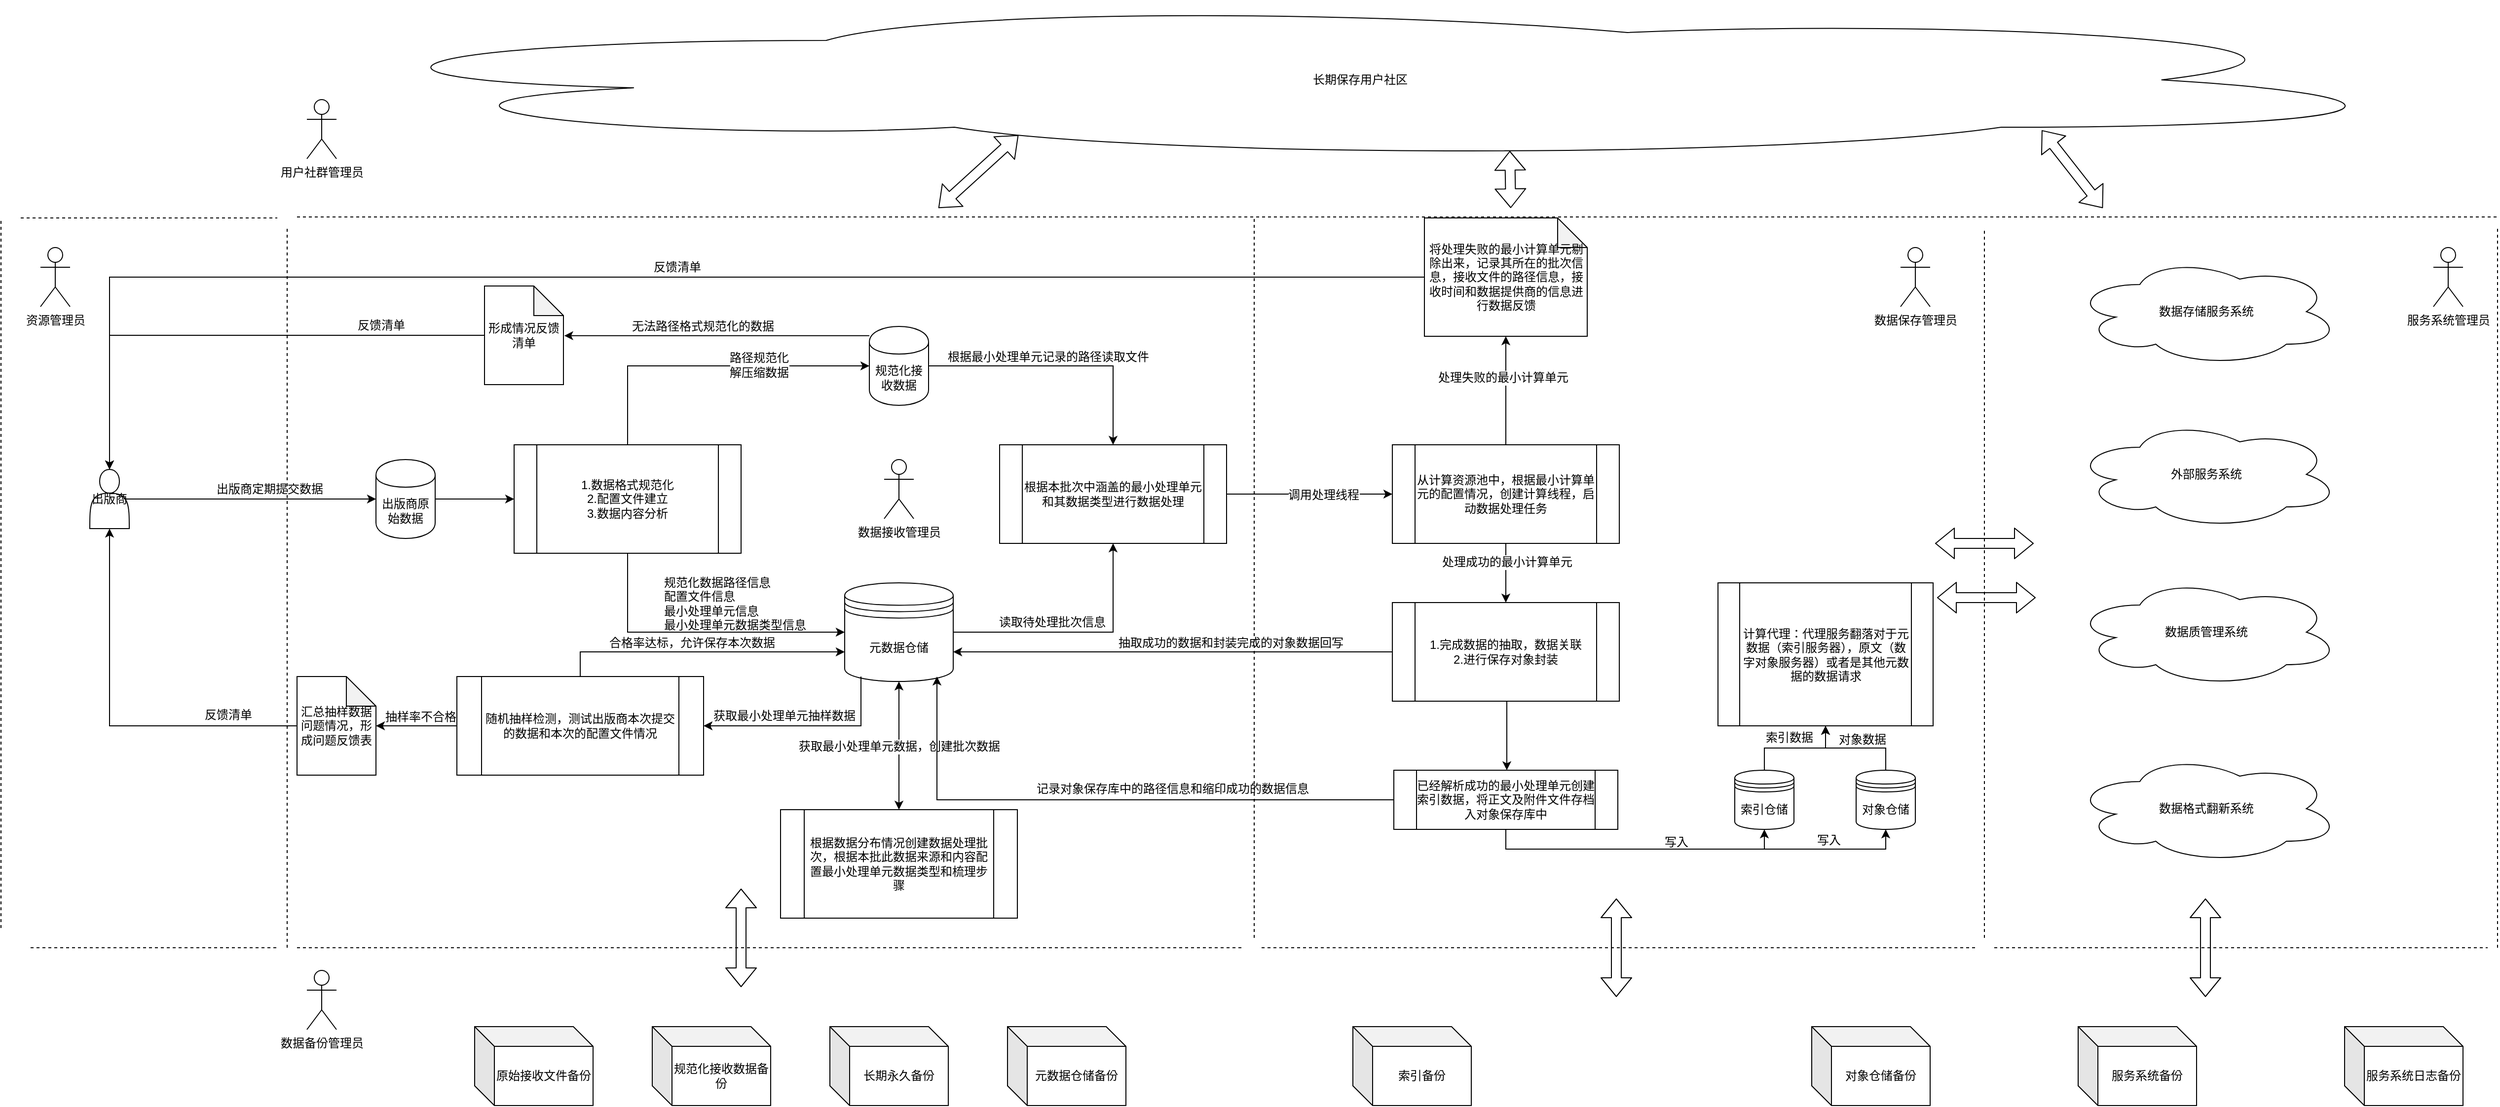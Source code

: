 <mxfile version="10.5.9" type="github"><diagram name="Page-1" id="52a04d89-c75d-2922-d76d-85b35f80e030"><mxGraphModel dx="2371" dy="1324" grid="1" gridSize="10" guides="1" tooltips="1" connect="1" arrows="1" fold="1" page="1" pageScale="1" pageWidth="1100" pageHeight="850" background="#ffffff" math="0" shadow="0"><root><mxCell id="0"/><mxCell id="1" parent="0"/><mxCell id="r3f1JgpF-b6eBr92PvhH-5" value="" style="edgeStyle=orthogonalEdgeStyle;rounded=0;orthogonalLoop=1;jettySize=auto;html=1;entryX=0;entryY=0.5;entryDx=0;entryDy=0;exitX=1;exitY=0.5;exitDx=0;exitDy=0;" edge="1" parent="1" source="r3f1JgpF-b6eBr92PvhH-7" target="r3f1JgpF-b6eBr92PvhH-3"><mxGeometry relative="1" as="geometry"><mxPoint x="220" y="165" as="sourcePoint"/><mxPoint x="320" y="165" as="targetPoint"/></mxGeometry></mxCell><mxCell id="r3f1JgpF-b6eBr92PvhH-11" value="" style="edgeStyle=orthogonalEdgeStyle;rounded=0;orthogonalLoop=1;jettySize=auto;html=1;entryX=0;entryY=0.5;entryDx=0;entryDy=0;exitX=0.5;exitY=0;exitDx=0;exitDy=0;" edge="1" parent="1" source="r3f1JgpF-b6eBr92PvhH-3" target="r3f1JgpF-b6eBr92PvhH-6"><mxGeometry relative="1" as="geometry"><mxPoint x="465" y="30" as="targetPoint"/></mxGeometry></mxCell><mxCell id="r3f1JgpF-b6eBr92PvhH-19" value="路径规范化&lt;br&gt;解压缩数据&lt;br&gt;" style="text;html=1;resizable=0;points=[];align=center;verticalAlign=middle;labelBackgroundColor=#ffffff;" vertex="1" connectable="0" parent="r3f1JgpF-b6eBr92PvhH-11"><mxGeometry x="0.311" y="-1" relative="1" as="geometry"><mxPoint y="-2" as="offset"/></mxGeometry></mxCell><mxCell id="r3f1JgpF-b6eBr92PvhH-15" value="" style="edgeStyle=orthogonalEdgeStyle;rounded=0;orthogonalLoop=1;jettySize=auto;html=1;entryX=0;entryY=0.5;entryDx=0;entryDy=0;exitX=0.5;exitY=1;exitDx=0;exitDy=0;" edge="1" parent="1" source="r3f1JgpF-b6eBr92PvhH-3" target="r3f1JgpF-b6eBr92PvhH-9"><mxGeometry relative="1" as="geometry"><mxPoint x="465" y="300" as="targetPoint"/></mxGeometry></mxCell><mxCell id="r3f1JgpF-b6eBr92PvhH-3" value="1.数据格式规范化&lt;br&gt;2.配置文件建立&lt;br&gt;3.数据内容分析&lt;br&gt;" style="shape=process;whiteSpace=wrap;html=1;backgroundOutline=1;" vertex="1" parent="1"><mxGeometry x="350" y="110" width="230" height="110" as="geometry"/></mxCell><mxCell id="r3f1JgpF-b6eBr92PvhH-26" value="" style="edgeStyle=orthogonalEdgeStyle;rounded=0;orthogonalLoop=1;jettySize=auto;html=1;entryX=0.5;entryY=0;entryDx=0;entryDy=0;" edge="1" parent="1" source="r3f1JgpF-b6eBr92PvhH-6" target="r3f1JgpF-b6eBr92PvhH-24"><mxGeometry relative="1" as="geometry"><mxPoint x="850" y="30" as="targetPoint"/></mxGeometry></mxCell><mxCell id="r3f1JgpF-b6eBr92PvhH-27" value="根据最小处理单元记录的路径读取文件" style="text;html=1;resizable=0;points=[];align=center;verticalAlign=middle;labelBackgroundColor=#ffffff;" vertex="1" connectable="0" parent="r3f1JgpF-b6eBr92PvhH-26"><mxGeometry x="-0.095" y="-2" relative="1" as="geometry"><mxPoint y="-11" as="offset"/></mxGeometry></mxCell><mxCell id="r3f1JgpF-b6eBr92PvhH-136" value="" style="edgeStyle=orthogonalEdgeStyle;rounded=0;orthogonalLoop=1;jettySize=auto;html=1;entryX=1.01;entryY=0.504;entryDx=0;entryDy=0;entryPerimeter=0;" edge="1" parent="1" source="r3f1JgpF-b6eBr92PvhH-6" target="r3f1JgpF-b6eBr92PvhH-134"><mxGeometry relative="1" as="geometry"><mxPoint x="610" y="-30" as="targetPoint"/><Array as="points"><mxPoint x="510"/></Array></mxGeometry></mxCell><mxCell id="r3f1JgpF-b6eBr92PvhH-137" value="无法路径格式规范化的数据" style="text;html=1;resizable=0;points=[];align=center;verticalAlign=middle;labelBackgroundColor=#ffffff;" vertex="1" connectable="0" parent="r3f1JgpF-b6eBr92PvhH-136"><mxGeometry x="0.292" y="-25" relative="1" as="geometry"><mxPoint x="30" y="15.5" as="offset"/></mxGeometry></mxCell><mxCell id="r3f1JgpF-b6eBr92PvhH-6" value="规范化接收数据" style="shape=cylinder;whiteSpace=wrap;html=1;boundedLbl=1;backgroundOutline=1;" vertex="1" parent="1"><mxGeometry x="710" y="-10" width="60" height="80" as="geometry"/></mxCell><mxCell id="r3f1JgpF-b6eBr92PvhH-7" value="&lt;span&gt;出版商原始数据&lt;/span&gt;" style="shape=cylinder;whiteSpace=wrap;html=1;boundedLbl=1;backgroundOutline=1;" vertex="1" parent="1"><mxGeometry x="210" y="125" width="60" height="80" as="geometry"/></mxCell><mxCell id="r3f1JgpF-b6eBr92PvhH-29" value="" style="edgeStyle=orthogonalEdgeStyle;rounded=0;orthogonalLoop=1;jettySize=auto;html=1;entryX=0.5;entryY=1;entryDx=0;entryDy=0;" edge="1" parent="1" source="r3f1JgpF-b6eBr92PvhH-9" target="r3f1JgpF-b6eBr92PvhH-24"><mxGeometry relative="1" as="geometry"><mxPoint x="875" y="270" as="targetPoint"/></mxGeometry></mxCell><mxCell id="r3f1JgpF-b6eBr92PvhH-30" value="读取待处理批次信息" style="text;html=1;resizable=0;points=[];align=center;verticalAlign=middle;labelBackgroundColor=#ffffff;" vertex="1" connectable="0" parent="r3f1JgpF-b6eBr92PvhH-29"><mxGeometry x="-0.008" y="-3" relative="1" as="geometry"><mxPoint x="-25" y="-13" as="offset"/></mxGeometry></mxCell><mxCell id="r3f1JgpF-b6eBr92PvhH-9" value="元数据仓储" style="shape=datastore;whiteSpace=wrap;html=1;" vertex="1" parent="1"><mxGeometry x="685" y="250" width="110" height="100" as="geometry"/></mxCell><mxCell id="r3f1JgpF-b6eBr92PvhH-16" value="" style="endArrow=classic;html=1;entryX=0;entryY=0.5;entryDx=0;entryDy=0;exitX=0.9;exitY=0.5;exitDx=0;exitDy=0;exitPerimeter=0;" edge="1" parent="1" source="r3f1JgpF-b6eBr92PvhH-66" target="r3f1JgpF-b6eBr92PvhH-7"><mxGeometry width="50" height="50" relative="1" as="geometry"><mxPoint x="10" y="165" as="sourcePoint"/><mxPoint x="100" y="120" as="targetPoint"/></mxGeometry></mxCell><mxCell id="r3f1JgpF-b6eBr92PvhH-17" value="出版商定期提交数据" style="text;html=1;resizable=0;points=[];align=center;verticalAlign=middle;labelBackgroundColor=#ffffff;" vertex="1" connectable="0" parent="r3f1JgpF-b6eBr92PvhH-16"><mxGeometry x="0.373" y="-4" relative="1" as="geometry"><mxPoint x="-29" y="-14" as="offset"/></mxGeometry></mxCell><mxCell id="r3f1JgpF-b6eBr92PvhH-18" value="规范化数据路径信息&lt;br&gt;配置文件信息&lt;br&gt;最小处理单元信息&lt;br&gt;最小处理单元数据类型信息&lt;br&gt;" style="text;html=1;resizable=0;points=[];autosize=1;align=left;verticalAlign=top;spacingTop=-4;" vertex="1" parent="1"><mxGeometry x="500" y="240" width="160" height="60" as="geometry"/></mxCell><mxCell id="r3f1JgpF-b6eBr92PvhH-20" value="根据数据分布情况创建数据处理批次，根据本批此数据来源和内容配置最小处理单元数据类型和梳理步骤" style="shape=process;whiteSpace=wrap;html=1;backgroundOutline=1;" vertex="1" parent="1"><mxGeometry x="620" y="480" width="240" height="110" as="geometry"/></mxCell><mxCell id="r3f1JgpF-b6eBr92PvhH-22" value="" style="endArrow=classic;startArrow=classic;html=1;exitX=0.5;exitY=1;exitDx=0;exitDy=0;entryX=0.5;entryY=0;entryDx=0;entryDy=0;" edge="1" parent="1" source="r3f1JgpF-b6eBr92PvhH-9" target="r3f1JgpF-b6eBr92PvhH-20"><mxGeometry width="50" height="50" relative="1" as="geometry"><mxPoint x="840" y="290" as="sourcePoint"/><mxPoint x="890" y="240" as="targetPoint"/></mxGeometry></mxCell><mxCell id="r3f1JgpF-b6eBr92PvhH-23" value="获取最小处理单元数据，创建批次数据" style="text;html=1;resizable=0;points=[];align=center;verticalAlign=middle;labelBackgroundColor=#ffffff;" vertex="1" connectable="0" parent="r3f1JgpF-b6eBr92PvhH-22"><mxGeometry x="0.215" y="2" relative="1" as="geometry"><mxPoint x="-2" y="-13" as="offset"/></mxGeometry></mxCell><mxCell id="r3f1JgpF-b6eBr92PvhH-33" value="" style="edgeStyle=orthogonalEdgeStyle;rounded=0;orthogonalLoop=1;jettySize=auto;html=1;" edge="1" parent="1" source="r3f1JgpF-b6eBr92PvhH-24" target="r3f1JgpF-b6eBr92PvhH-32"><mxGeometry relative="1" as="geometry"/></mxCell><mxCell id="r3f1JgpF-b6eBr92PvhH-34" value="调用处理线程" style="text;html=1;resizable=0;points=[];align=center;verticalAlign=middle;labelBackgroundColor=#ffffff;" vertex="1" connectable="0" parent="r3f1JgpF-b6eBr92PvhH-33"><mxGeometry x="0.16" y="-1" relative="1" as="geometry"><mxPoint as="offset"/></mxGeometry></mxCell><mxCell id="r3f1JgpF-b6eBr92PvhH-24" value="根据本批次中涵盖的最小处理单元和其数据类型进行数据处理" style="shape=process;whiteSpace=wrap;html=1;backgroundOutline=1;" vertex="1" parent="1"><mxGeometry x="842" y="110" width="230" height="100" as="geometry"/></mxCell><mxCell id="r3f1JgpF-b6eBr92PvhH-40" value="" style="edgeStyle=orthogonalEdgeStyle;rounded=0;orthogonalLoop=1;jettySize=auto;html=1;entryX=0.5;entryY=1;entryDx=0;entryDy=0;entryPerimeter=0;" edge="1" parent="1" source="r3f1JgpF-b6eBr92PvhH-32" target="r3f1JgpF-b6eBr92PvhH-35"><mxGeometry relative="1" as="geometry"><mxPoint x="1355" y="30" as="targetPoint"/></mxGeometry></mxCell><mxCell id="r3f1JgpF-b6eBr92PvhH-41" value="处理失败的最小计算单元" style="text;html=1;resizable=0;points=[];align=center;verticalAlign=middle;labelBackgroundColor=#ffffff;" vertex="1" connectable="0" parent="r3f1JgpF-b6eBr92PvhH-40"><mxGeometry x="0.236" y="3" relative="1" as="geometry"><mxPoint as="offset"/></mxGeometry></mxCell><mxCell id="r3f1JgpF-b6eBr92PvhH-43" value="" style="edgeStyle=orthogonalEdgeStyle;rounded=0;orthogonalLoop=1;jettySize=auto;html=1;" edge="1" parent="1" source="r3f1JgpF-b6eBr92PvhH-32" target="r3f1JgpF-b6eBr92PvhH-42"><mxGeometry relative="1" as="geometry"/></mxCell><mxCell id="r3f1JgpF-b6eBr92PvhH-44" value="处理成功的最小计算单元" style="text;html=1;resizable=0;points=[];align=center;verticalAlign=middle;labelBackgroundColor=#ffffff;" vertex="1" connectable="0" parent="r3f1JgpF-b6eBr92PvhH-43"><mxGeometry x="-0.364" y="1" relative="1" as="geometry"><mxPoint as="offset"/></mxGeometry></mxCell><mxCell id="r3f1JgpF-b6eBr92PvhH-32" value="从计算资源池中，根据最小计算单元的配置情况，创建计算线程，启动数据处理任务" style="shape=process;whiteSpace=wrap;html=1;backgroundOutline=1;" vertex="1" parent="1"><mxGeometry x="1240" y="110" width="230" height="100" as="geometry"/></mxCell><mxCell id="r3f1JgpF-b6eBr92PvhH-47" value="" style="edgeStyle=orthogonalEdgeStyle;rounded=0;orthogonalLoop=1;jettySize=auto;html=1;" edge="1" parent="1" source="r3f1JgpF-b6eBr92PvhH-42"><mxGeometry relative="1" as="geometry"><mxPoint x="795" y="320" as="targetPoint"/></mxGeometry></mxCell><mxCell id="r3f1JgpF-b6eBr92PvhH-48" value="抽取成功的数据和封装完成的对象数据回写" style="text;html=1;resizable=0;points=[];align=center;verticalAlign=middle;labelBackgroundColor=#ffffff;" vertex="1" connectable="0" parent="r3f1JgpF-b6eBr92PvhH-47"><mxGeometry x="-0.402" y="-3" relative="1" as="geometry"><mxPoint x="-31" y="-6" as="offset"/></mxGeometry></mxCell><mxCell id="r3f1JgpF-b6eBr92PvhH-51" value="" style="edgeStyle=orthogonalEdgeStyle;rounded=0;orthogonalLoop=1;jettySize=auto;html=1;" edge="1" parent="1" source="r3f1JgpF-b6eBr92PvhH-42" target="r3f1JgpF-b6eBr92PvhH-50"><mxGeometry relative="1" as="geometry"><Array as="points"><mxPoint x="1356" y="390"/><mxPoint x="1356" y="390"/></Array></mxGeometry></mxCell><mxCell id="r3f1JgpF-b6eBr92PvhH-42" value="1.完成数据的抽取，数据关联&lt;br&gt;2.进行保存对象封装" style="shape=process;whiteSpace=wrap;html=1;backgroundOutline=1;" vertex="1" parent="1"><mxGeometry x="1240" y="270" width="230" height="100" as="geometry"/></mxCell><mxCell id="r3f1JgpF-b6eBr92PvhH-65" value="" style="edgeStyle=orthogonalEdgeStyle;rounded=0;orthogonalLoop=1;jettySize=auto;html=1;entryX=0.5;entryY=0;entryDx=0;entryDy=0;" edge="1" parent="1" source="r3f1JgpF-b6eBr92PvhH-35" target="r3f1JgpF-b6eBr92PvhH-66"><mxGeometry relative="1" as="geometry"><mxPoint x="50" y="-60" as="targetPoint"/></mxGeometry></mxCell><mxCell id="r3f1JgpF-b6eBr92PvhH-67" value="反馈清单" style="text;html=1;resizable=0;points=[];align=center;verticalAlign=middle;labelBackgroundColor=#ffffff;" vertex="1" connectable="0" parent="r3f1JgpF-b6eBr92PvhH-65"><mxGeometry x="-0.006" y="2" relative="1" as="geometry"><mxPoint x="1" y="-12" as="offset"/></mxGeometry></mxCell><mxCell id="r3f1JgpF-b6eBr92PvhH-35" value="将处理失败的最小计算单元剔除出来，记录其所在的批次信息，接收文件的路径信息，接收时间和数据提供商的信息进行数据反馈" style="shape=note;whiteSpace=wrap;html=1;backgroundOutline=1;darkOpacity=0.05;" vertex="1" parent="1"><mxGeometry x="1272.5" y="-120" width="165" height="120" as="geometry"/></mxCell><mxCell id="r3f1JgpF-b6eBr92PvhH-45" value="数据接收管理员" style="shape=umlActor;verticalLabelPosition=bottom;labelBackgroundColor=#ffffff;verticalAlign=top;html=1;outlineConnect=0;" vertex="1" parent="1"><mxGeometry x="725" y="125" width="30" height="60" as="geometry"/></mxCell><mxCell id="r3f1JgpF-b6eBr92PvhH-141" value="" style="edgeStyle=orthogonalEdgeStyle;rounded=0;orthogonalLoop=1;jettySize=auto;html=1;" edge="1" parent="1" source="r3f1JgpF-b6eBr92PvhH-49" target="r3f1JgpF-b6eBr92PvhH-119"><mxGeometry relative="1" as="geometry"/></mxCell><mxCell id="r3f1JgpF-b6eBr92PvhH-152" value="索引数据" style="text;html=1;resizable=0;points=[];align=center;verticalAlign=middle;labelBackgroundColor=#ffffff;" vertex="1" connectable="0" parent="r3f1JgpF-b6eBr92PvhH-141"><mxGeometry x="-0.601" y="-17" relative="1" as="geometry"><mxPoint x="8" y="-12" as="offset"/></mxGeometry></mxCell><mxCell id="r3f1JgpF-b6eBr92PvhH-49" value="索引仓储" style="shape=datastore;whiteSpace=wrap;html=1;" vertex="1" parent="1"><mxGeometry x="1587" y="440" width="60" height="60" as="geometry"/></mxCell><mxCell id="r3f1JgpF-b6eBr92PvhH-53" value="" style="edgeStyle=orthogonalEdgeStyle;rounded=0;orthogonalLoop=1;jettySize=auto;html=1;entryX=0.85;entryY=0.95;entryDx=0;entryDy=0;entryPerimeter=0;" edge="1" parent="1" source="r3f1JgpF-b6eBr92PvhH-50" target="r3f1JgpF-b6eBr92PvhH-9"><mxGeometry relative="1" as="geometry"><mxPoint x="1161" y="470" as="targetPoint"/></mxGeometry></mxCell><mxCell id="r3f1JgpF-b6eBr92PvhH-54" value="记录对象保存库中的路径信息和缩印成功的数据信息" style="text;html=1;resizable=0;points=[];align=center;verticalAlign=middle;labelBackgroundColor=#ffffff;" vertex="1" connectable="0" parent="r3f1JgpF-b6eBr92PvhH-53"><mxGeometry x="-0.135" y="3" relative="1" as="geometry"><mxPoint x="30" y="-14" as="offset"/></mxGeometry></mxCell><mxCell id="r3f1JgpF-b6eBr92PvhH-57" value="" style="edgeStyle=orthogonalEdgeStyle;rounded=0;orthogonalLoop=1;jettySize=auto;html=1;entryX=0.5;entryY=1;entryDx=0;entryDy=0;exitX=0.5;exitY=1;exitDx=0;exitDy=0;" edge="1" parent="1" source="r3f1JgpF-b6eBr92PvhH-50" target="r3f1JgpF-b6eBr92PvhH-49"><mxGeometry relative="1" as="geometry"><mxPoint x="1354.5" y="580" as="targetPoint"/></mxGeometry></mxCell><mxCell id="r3f1JgpF-b6eBr92PvhH-59" value="" style="edgeStyle=orthogonalEdgeStyle;rounded=0;orthogonalLoop=1;jettySize=auto;html=1;entryX=0.5;entryY=1;entryDx=0;entryDy=0;" edge="1" parent="1" target="r3f1JgpF-b6eBr92PvhH-55"><mxGeometry relative="1" as="geometry"><mxPoint x="1355" y="510" as="sourcePoint"/><mxPoint x="1354.5" y="580" as="targetPoint"/><Array as="points"><mxPoint x="1355" y="520"/><mxPoint x="1740" y="520"/></Array></mxGeometry></mxCell><mxCell id="r3f1JgpF-b6eBr92PvhH-61" value="写入" style="text;html=1;resizable=0;points=[];align=center;verticalAlign=middle;labelBackgroundColor=#ffffff;" vertex="1" connectable="0" parent="r3f1JgpF-b6eBr92PvhH-59"><mxGeometry x="0.624" y="4" relative="1" as="geometry"><mxPoint y="-5" as="offset"/></mxGeometry></mxCell><mxCell id="r3f1JgpF-b6eBr92PvhH-50" value="已经解析成功的最小处理单元创建索引数据，将正文及附件文件存档入对象保存库中&lt;br&gt;" style="shape=process;whiteSpace=wrap;html=1;backgroundOutline=1;" vertex="1" parent="1"><mxGeometry x="1241.5" y="440" width="227" height="60" as="geometry"/></mxCell><mxCell id="r3f1JgpF-b6eBr92PvhH-142" value="" style="edgeStyle=orthogonalEdgeStyle;rounded=0;orthogonalLoop=1;jettySize=auto;html=1;" edge="1" parent="1" source="r3f1JgpF-b6eBr92PvhH-55" target="r3f1JgpF-b6eBr92PvhH-119"><mxGeometry relative="1" as="geometry"/></mxCell><mxCell id="r3f1JgpF-b6eBr92PvhH-153" value="对象数据" style="text;html=1;resizable=0;points=[];align=center;verticalAlign=middle;labelBackgroundColor=#ffffff;" vertex="1" connectable="0" parent="r3f1JgpF-b6eBr92PvhH-142"><mxGeometry x="-0.296" y="4" relative="1" as="geometry"><mxPoint x="-9" y="-13" as="offset"/></mxGeometry></mxCell><mxCell id="r3f1JgpF-b6eBr92PvhH-55" value="对象仓储" style="shape=datastore;whiteSpace=wrap;html=1;" vertex="1" parent="1"><mxGeometry x="1710" y="440" width="60" height="60" as="geometry"/></mxCell><mxCell id="r3f1JgpF-b6eBr92PvhH-60" value="写入" style="text;html=1;resizable=0;points=[];autosize=1;align=left;verticalAlign=top;spacingTop=-4;" vertex="1" parent="1"><mxGeometry x="1514" y="503" width="40" height="20" as="geometry"/></mxCell><mxCell id="r3f1JgpF-b6eBr92PvhH-62" value="" style="endArrow=none;dashed=1;html=1;" edge="1" parent="1"><mxGeometry width="50" height="50" relative="1" as="geometry"><mxPoint x="1100" y="610" as="sourcePoint"/><mxPoint x="1100" y="-120" as="targetPoint"/></mxGeometry></mxCell><mxCell id="r3f1JgpF-b6eBr92PvhH-63" value="" style="endArrow=none;dashed=1;html=1;" edge="1" parent="1"><mxGeometry width="50" height="50" relative="1" as="geometry"><mxPoint x="1840" y="610" as="sourcePoint"/><mxPoint x="1840" y="-110" as="targetPoint"/></mxGeometry></mxCell><mxCell id="r3f1JgpF-b6eBr92PvhH-66" value="出版商" style="shape=actor;whiteSpace=wrap;html=1;" vertex="1" parent="1"><mxGeometry x="-80" y="135" width="40" height="60" as="geometry"/></mxCell><mxCell id="r3f1JgpF-b6eBr92PvhH-68" value="" style="endArrow=none;dashed=1;html=1;" edge="1" parent="1"><mxGeometry width="50" height="50" relative="1" as="geometry"><mxPoint x="120" y="620" as="sourcePoint"/><mxPoint x="120" y="-110" as="targetPoint"/></mxGeometry></mxCell><mxCell id="r3f1JgpF-b6eBr92PvhH-69" value="资源管理员" style="shape=umlActor;verticalLabelPosition=bottom;labelBackgroundColor=#ffffff;verticalAlign=top;html=1;outlineConnect=0;" vertex="1" parent="1"><mxGeometry x="-130" y="-90" width="30" height="60" as="geometry"/></mxCell><mxCell id="r3f1JgpF-b6eBr92PvhH-70" value="数据保存管理员" style="shape=umlActor;verticalLabelPosition=bottom;labelBackgroundColor=#ffffff;verticalAlign=top;html=1;outlineConnect=0;" vertex="1" parent="1"><mxGeometry x="1755" y="-90" width="30" height="60" as="geometry"/></mxCell><mxCell id="r3f1JgpF-b6eBr92PvhH-71" value="" style="endArrow=none;dashed=1;html=1;" edge="1" parent="1"><mxGeometry width="50" height="50" relative="1" as="geometry"><mxPoint x="130" y="620" as="sourcePoint"/><mxPoint x="1090" y="620" as="targetPoint"/></mxGeometry></mxCell><mxCell id="r3f1JgpF-b6eBr92PvhH-72" value="" style="endArrow=none;dashed=1;html=1;" edge="1" parent="1"><mxGeometry width="50" height="50" relative="1" as="geometry"><mxPoint x="1107.5" y="620" as="sourcePoint"/><mxPoint x="1832.5" y="620" as="targetPoint"/></mxGeometry></mxCell><mxCell id="r3f1JgpF-b6eBr92PvhH-73" value="数据备份管理员" style="shape=umlActor;verticalLabelPosition=bottom;labelBackgroundColor=#ffffff;verticalAlign=top;html=1;outlineConnect=0;" vertex="1" parent="1"><mxGeometry x="140" y="643" width="30" height="60" as="geometry"/></mxCell><mxCell id="r3f1JgpF-b6eBr92PvhH-74" value="原始接收文件备份" style="shape=cube;whiteSpace=wrap;html=1;boundedLbl=1;backgroundOutline=1;darkOpacity=0.05;darkOpacity2=0.1;" vertex="1" parent="1"><mxGeometry x="310" y="700" width="120" height="80" as="geometry"/></mxCell><mxCell id="r3f1JgpF-b6eBr92PvhH-75" value="规范化接收数据备份" style="shape=cube;whiteSpace=wrap;html=1;boundedLbl=1;backgroundOutline=1;darkOpacity=0.05;darkOpacity2=0.1;" vertex="1" parent="1"><mxGeometry x="490" y="700" width="120" height="80" as="geometry"/></mxCell><mxCell id="r3f1JgpF-b6eBr92PvhH-76" value="长期永久备份" style="shape=cube;whiteSpace=wrap;html=1;boundedLbl=1;backgroundOutline=1;darkOpacity=0.05;darkOpacity2=0.1;" vertex="1" parent="1"><mxGeometry x="670" y="700" width="120" height="80" as="geometry"/></mxCell><mxCell id="r3f1JgpF-b6eBr92PvhH-78" value="元数据仓储备份" style="shape=cube;whiteSpace=wrap;html=1;boundedLbl=1;backgroundOutline=1;darkOpacity=0.05;darkOpacity2=0.1;" vertex="1" parent="1"><mxGeometry x="850" y="700.0" width="120" height="80" as="geometry"/></mxCell><mxCell id="r3f1JgpF-b6eBr92PvhH-82" value="索引备份" style="shape=cube;whiteSpace=wrap;html=1;boundedLbl=1;backgroundOutline=1;darkOpacity=0.05;darkOpacity2=0.1;" vertex="1" parent="1"><mxGeometry x="1200" y="700" width="120" height="80" as="geometry"/></mxCell><mxCell id="r3f1JgpF-b6eBr92PvhH-83" value="对象仓储备份" style="shape=cube;whiteSpace=wrap;html=1;boundedLbl=1;backgroundOutline=1;darkOpacity=0.05;darkOpacity2=0.1;" vertex="1" parent="1"><mxGeometry x="1665" y="700.0" width="120" height="80" as="geometry"/></mxCell><mxCell id="r3f1JgpF-b6eBr92PvhH-84" value="数据存储服务系统" style="ellipse;shape=cloud;whiteSpace=wrap;html=1;" vertex="1" parent="1"><mxGeometry x="1930" y="-80" width="270" height="110" as="geometry"/></mxCell><mxCell id="r3f1JgpF-b6eBr92PvhH-85" value="" style="endArrow=none;dashed=1;html=1;" edge="1" parent="1"><mxGeometry width="50" height="50" relative="1" as="geometry"><mxPoint x="2360" y="620" as="sourcePoint"/><mxPoint x="2360" y="-110" as="targetPoint"/></mxGeometry></mxCell><mxCell id="r3f1JgpF-b6eBr92PvhH-86" value="" style="endArrow=none;dashed=1;html=1;" edge="1" parent="1"><mxGeometry width="50" height="50" relative="1" as="geometry"><mxPoint x="1850" y="620" as="sourcePoint"/><mxPoint x="2350" y="620" as="targetPoint"/></mxGeometry></mxCell><mxCell id="r3f1JgpF-b6eBr92PvhH-87" value="外部服务系统" style="ellipse;shape=cloud;whiteSpace=wrap;html=1;" vertex="1" parent="1"><mxGeometry x="1930.0" y="85" width="270" height="110" as="geometry"/></mxCell><mxCell id="r3f1JgpF-b6eBr92PvhH-88" value="数据质管理系统" style="ellipse;shape=cloud;whiteSpace=wrap;html=1;" vertex="1" parent="1"><mxGeometry x="1930.0" y="245" width="270" height="110" as="geometry"/></mxCell><mxCell id="r3f1JgpF-b6eBr92PvhH-89" value="数据格式翻新系统" style="ellipse;shape=cloud;whiteSpace=wrap;html=1;" vertex="1" parent="1"><mxGeometry x="1930" y="424" width="270" height="110" as="geometry"/></mxCell><mxCell id="r3f1JgpF-b6eBr92PvhH-90" value="服务系统管理员" style="shape=umlActor;verticalLabelPosition=bottom;labelBackgroundColor=#ffffff;verticalAlign=top;html=1;outlineConnect=0;" vertex="1" parent="1"><mxGeometry x="2295" y="-90" width="30" height="60" as="geometry"/></mxCell><mxCell id="r3f1JgpF-b6eBr92PvhH-91" value="服务系统备份" style="shape=cube;whiteSpace=wrap;html=1;boundedLbl=1;backgroundOutline=1;darkOpacity=0.05;darkOpacity2=0.1;" vertex="1" parent="1"><mxGeometry x="1935" y="700.0" width="120" height="80" as="geometry"/></mxCell><mxCell id="r3f1JgpF-b6eBr92PvhH-92" value="服务系统日志备份" style="shape=cube;whiteSpace=wrap;html=1;boundedLbl=1;backgroundOutline=1;darkOpacity=0.05;darkOpacity2=0.1;" vertex="1" parent="1"><mxGeometry x="2205" y="700.0" width="120" height="80" as="geometry"/></mxCell><mxCell id="r3f1JgpF-b6eBr92PvhH-93" value="" style="shape=flexArrow;endArrow=classic;startArrow=classic;html=1;" edge="1" parent="1"><mxGeometry width="50" height="50" relative="1" as="geometry"><mxPoint x="580" y="660" as="sourcePoint"/><mxPoint x="580" y="560" as="targetPoint"/></mxGeometry></mxCell><mxCell id="r3f1JgpF-b6eBr92PvhH-94" value="" style="shape=flexArrow;endArrow=classic;startArrow=classic;html=1;" edge="1" parent="1"><mxGeometry width="50" height="50" relative="1" as="geometry"><mxPoint x="1467" y="670" as="sourcePoint"/><mxPoint x="1467" y="570" as="targetPoint"/></mxGeometry></mxCell><mxCell id="r3f1JgpF-b6eBr92PvhH-95" value="" style="shape=flexArrow;endArrow=classic;startArrow=classic;html=1;" edge="1" parent="1"><mxGeometry width="50" height="50" relative="1" as="geometry"><mxPoint x="2064" y="670" as="sourcePoint"/><mxPoint x="2064" y="570" as="targetPoint"/></mxGeometry></mxCell><mxCell id="r3f1JgpF-b6eBr92PvhH-96" value="" style="endArrow=none;dashed=1;html=1;" edge="1" parent="1"><mxGeometry width="50" height="50" relative="1" as="geometry"><mxPoint x="130" y="-121" as="sourcePoint"/><mxPoint x="2360" y="-121" as="targetPoint"/></mxGeometry></mxCell><mxCell id="r3f1JgpF-b6eBr92PvhH-108" value="长期保存用户社区" style="ellipse;shape=cloud;whiteSpace=wrap;html=1;" vertex="1" parent="1"><mxGeometry x="125" y="-340" width="2165" height="160" as="geometry"/></mxCell><mxCell id="r3f1JgpF-b6eBr92PvhH-109" value="" style="shape=flexArrow;endArrow=classic;startArrow=classic;html=1;entryX=0.34;entryY=0.85;entryDx=0;entryDy=0;entryPerimeter=0;" edge="1" parent="1" target="r3f1JgpF-b6eBr92PvhH-108"><mxGeometry width="50" height="50" relative="1" as="geometry"><mxPoint x="780" y="-130" as="sourcePoint"/><mxPoint x="850" y="-200" as="targetPoint"/></mxGeometry></mxCell><mxCell id="r3f1JgpF-b6eBr92PvhH-110" value="" style="shape=flexArrow;endArrow=classic;startArrow=classic;html=1;entryX=0.57;entryY=0.95;entryDx=0;entryDy=0;entryPerimeter=0;" edge="1" parent="1" target="r3f1JgpF-b6eBr92PvhH-108"><mxGeometry width="50" height="50" relative="1" as="geometry"><mxPoint x="1360" y="-130" as="sourcePoint"/><mxPoint x="1410" y="-180" as="targetPoint"/></mxGeometry></mxCell><mxCell id="r3f1JgpF-b6eBr92PvhH-112" value="" style="shape=flexArrow;endArrow=classic;startArrow=classic;html=1;entryX=0.819;entryY=0.819;entryDx=0;entryDy=0;entryPerimeter=0;" edge="1" parent="1" target="r3f1JgpF-b6eBr92PvhH-108"><mxGeometry width="50" height="50" relative="1" as="geometry"><mxPoint x="1960" y="-130" as="sourcePoint"/><mxPoint x="1910" y="-200" as="targetPoint"/></mxGeometry></mxCell><mxCell id="r3f1JgpF-b6eBr92PvhH-113" value="用户社群管理员" style="shape=umlActor;verticalLabelPosition=bottom;labelBackgroundColor=#ffffff;verticalAlign=top;html=1;outlineConnect=0;" vertex="1" parent="1"><mxGeometry x="140" y="-240" width="30" height="60" as="geometry"/></mxCell><mxCell id="r3f1JgpF-b6eBr92PvhH-114" value="" style="shape=flexArrow;endArrow=classic;startArrow=classic;html=1;" edge="1" parent="1"><mxGeometry width="50" height="50" relative="1" as="geometry"><mxPoint x="1790" y="210" as="sourcePoint"/><mxPoint x="1890" y="210" as="targetPoint"/></mxGeometry></mxCell><mxCell id="r3f1JgpF-b6eBr92PvhH-115" value="" style="shape=flexArrow;endArrow=classic;startArrow=classic;html=1;" edge="1" parent="1"><mxGeometry width="50" height="50" relative="1" as="geometry"><mxPoint x="1792" y="265" as="sourcePoint"/><mxPoint x="1892" y="265" as="targetPoint"/></mxGeometry></mxCell><mxCell id="r3f1JgpF-b6eBr92PvhH-119" value="计算代理：代理服务翻落对于元数据（索引服务器），原文（数字对象服务器）或者是其他元数据的数据请求" style="shape=process;whiteSpace=wrap;html=1;backgroundOutline=1;" vertex="1" parent="1"><mxGeometry x="1570" y="250" width="218" height="145" as="geometry"/></mxCell><mxCell id="r3f1JgpF-b6eBr92PvhH-122" value="" style="edgeStyle=orthogonalEdgeStyle;rounded=0;orthogonalLoop=1;jettySize=auto;html=1;exitX=0.15;exitY=0.95;exitDx=0;exitDy=0;entryX=1;entryY=0.5;entryDx=0;entryDy=0;exitPerimeter=0;" edge="1" parent="1" source="r3f1JgpF-b6eBr92PvhH-9" target="r3f1JgpF-b6eBr92PvhH-120"><mxGeometry relative="1" as="geometry"><mxPoint x="640" y="370.0" as="targetPoint"/><Array as="points"><mxPoint x="702" y="395"/></Array></mxGeometry></mxCell><mxCell id="r3f1JgpF-b6eBr92PvhH-125" value="" style="edgeStyle=orthogonalEdgeStyle;rounded=0;orthogonalLoop=1;jettySize=auto;html=1;entryX=0;entryY=0.7;entryDx=0;entryDy=0;exitX=0.5;exitY=0;exitDx=0;exitDy=0;" edge="1" parent="1" source="r3f1JgpF-b6eBr92PvhH-120" target="r3f1JgpF-b6eBr92PvhH-9"><mxGeometry relative="1" as="geometry"><mxPoint x="417" y="300" as="targetPoint"/><Array as="points"><mxPoint x="417" y="320"/></Array></mxGeometry></mxCell><mxCell id="r3f1JgpF-b6eBr92PvhH-126" value="合格率达标，允许保存本次数据" style="text;html=1;resizable=0;points=[];align=center;verticalAlign=middle;labelBackgroundColor=#ffffff;" vertex="1" connectable="0" parent="r3f1JgpF-b6eBr92PvhH-125"><mxGeometry x="0.575" y="-1" relative="1" as="geometry"><mxPoint x="-93" y="-10" as="offset"/></mxGeometry></mxCell><mxCell id="r3f1JgpF-b6eBr92PvhH-128" value="" style="edgeStyle=orthogonalEdgeStyle;rounded=0;orthogonalLoop=1;jettySize=auto;html=1;" edge="1" parent="1" source="r3f1JgpF-b6eBr92PvhH-120" target="r3f1JgpF-b6eBr92PvhH-129"><mxGeometry relative="1" as="geometry"><mxPoint x="212" y="395" as="targetPoint"/></mxGeometry></mxCell><mxCell id="r3f1JgpF-b6eBr92PvhH-130" value="抽样率不合格" style="text;html=1;resizable=0;points=[];align=center;verticalAlign=middle;labelBackgroundColor=#ffffff;" vertex="1" connectable="0" parent="r3f1JgpF-b6eBr92PvhH-128"><mxGeometry x="-0.276" y="-1" relative="1" as="geometry"><mxPoint x="-7.5" y="-8" as="offset"/></mxGeometry></mxCell><mxCell id="r3f1JgpF-b6eBr92PvhH-120" value="随机抽样检测，测试出版商本次提交的数据和本次的配置文件情况" style="shape=process;whiteSpace=wrap;html=1;backgroundOutline=1;" vertex="1" parent="1"><mxGeometry x="292" y="345" width="250" height="100" as="geometry"/></mxCell><mxCell id="r3f1JgpF-b6eBr92PvhH-123" value="获取最小处理单元抽样数据" style="text;html=1;resizable=0;points=[];autosize=1;align=left;verticalAlign=top;spacingTop=-4;" vertex="1" parent="1"><mxGeometry x="550" y="375" width="160" height="20" as="geometry"/></mxCell><mxCell id="r3f1JgpF-b6eBr92PvhH-132" value="" style="edgeStyle=orthogonalEdgeStyle;rounded=0;orthogonalLoop=1;jettySize=auto;html=1;entryX=0.5;entryY=1;entryDx=0;entryDy=0;" edge="1" parent="1" source="r3f1JgpF-b6eBr92PvhH-129" target="r3f1JgpF-b6eBr92PvhH-66"><mxGeometry relative="1" as="geometry"><mxPoint x="50" y="395" as="targetPoint"/></mxGeometry></mxCell><mxCell id="r3f1JgpF-b6eBr92PvhH-133" value="反馈清单" style="text;html=1;resizable=0;points=[];align=center;verticalAlign=middle;labelBackgroundColor=#ffffff;" vertex="1" connectable="0" parent="r3f1JgpF-b6eBr92PvhH-132"><mxGeometry x="-0.682" y="-1" relative="1" as="geometry"><mxPoint x="-8" y="-10" as="offset"/></mxGeometry></mxCell><mxCell id="r3f1JgpF-b6eBr92PvhH-129" value="汇总抽样数据问题情况，形成问题反馈表" style="shape=note;whiteSpace=wrap;html=1;backgroundOutline=1;darkOpacity=0.05;" vertex="1" parent="1"><mxGeometry x="130" y="345" width="80" height="100" as="geometry"/></mxCell><mxCell id="r3f1JgpF-b6eBr92PvhH-139" value="" style="edgeStyle=orthogonalEdgeStyle;rounded=0;orthogonalLoop=1;jettySize=auto;html=1;entryX=0.5;entryY=0;entryDx=0;entryDy=0;" edge="1" parent="1" source="r3f1JgpF-b6eBr92PvhH-134" target="r3f1JgpF-b6eBr92PvhH-66"><mxGeometry relative="1" as="geometry"><mxPoint x="240" as="targetPoint"/></mxGeometry></mxCell><mxCell id="r3f1JgpF-b6eBr92PvhH-140" value="反馈清单" style="text;html=1;resizable=0;points=[];align=center;verticalAlign=middle;labelBackgroundColor=#ffffff;" vertex="1" connectable="0" parent="r3f1JgpF-b6eBr92PvhH-139"><mxGeometry x="-0.724" y="2" relative="1" as="geometry"><mxPoint x="-34" y="-12" as="offset"/></mxGeometry></mxCell><mxCell id="r3f1JgpF-b6eBr92PvhH-134" value="形成情况反馈清单" style="shape=note;whiteSpace=wrap;html=1;backgroundOutline=1;darkOpacity=0.05;" vertex="1" parent="1"><mxGeometry x="320" y="-51" width="80" height="100" as="geometry"/></mxCell><mxCell id="r3f1JgpF-b6eBr92PvhH-143" value="" style="endArrow=none;dashed=1;html=1;" edge="1" parent="1"><mxGeometry width="50" height="50" relative="1" as="geometry"><mxPoint x="-150" y="-120" as="sourcePoint"/><mxPoint x="110" y="-120" as="targetPoint"/></mxGeometry></mxCell><mxCell id="r3f1JgpF-b6eBr92PvhH-144" value="" style="endArrow=none;dashed=1;html=1;" edge="1" parent="1"><mxGeometry width="50" height="50" relative="1" as="geometry"><mxPoint x="-140" y="620" as="sourcePoint"/><mxPoint x="110" y="620" as="targetPoint"/></mxGeometry></mxCell><mxCell id="r3f1JgpF-b6eBr92PvhH-145" value="" style="endArrow=none;dashed=1;html=1;" edge="1" parent="1"><mxGeometry width="50" height="50" relative="1" as="geometry"><mxPoint x="-170" y="600" as="sourcePoint"/><mxPoint x="-170" y="-120" as="targetPoint"/></mxGeometry></mxCell></root></mxGraphModel></diagram></mxfile>